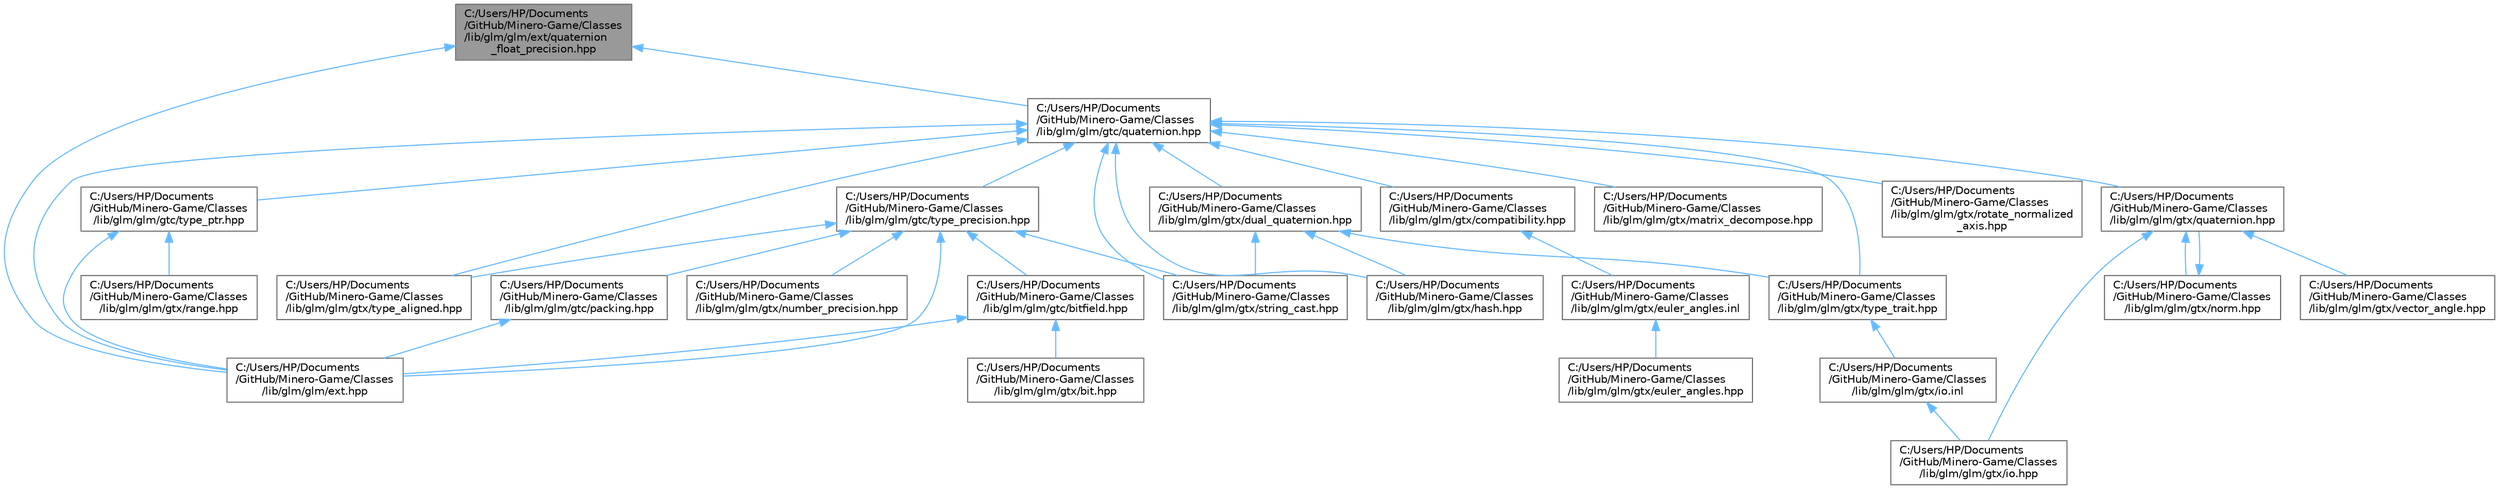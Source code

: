 digraph "C:/Users/HP/Documents/GitHub/Minero-Game/Classes/lib/glm/glm/ext/quaternion_float_precision.hpp"
{
 // LATEX_PDF_SIZE
  bgcolor="transparent";
  edge [fontname=Helvetica,fontsize=10,labelfontname=Helvetica,labelfontsize=10];
  node [fontname=Helvetica,fontsize=10,shape=box,height=0.2,width=0.4];
  Node1 [id="Node000001",label="C:/Users/HP/Documents\l/GitHub/Minero-Game/Classes\l/lib/glm/glm/ext/quaternion\l_float_precision.hpp",height=0.2,width=0.4,color="gray40", fillcolor="grey60", style="filled", fontcolor="black",tooltip=" "];
  Node1 -> Node2 [id="edge73_Node000001_Node000002",dir="back",color="steelblue1",style="solid",tooltip=" "];
  Node2 [id="Node000002",label="C:/Users/HP/Documents\l/GitHub/Minero-Game/Classes\l/lib/glm/glm/ext.hpp",height=0.2,width=0.4,color="grey40", fillcolor="white", style="filled",URL="$_classes_2lib_2glm_2glm_2ext_8hpp.html",tooltip=" "];
  Node1 -> Node3 [id="edge74_Node000001_Node000003",dir="back",color="steelblue1",style="solid",tooltip=" "];
  Node3 [id="Node000003",label="C:/Users/HP/Documents\l/GitHub/Minero-Game/Classes\l/lib/glm/glm/gtc/quaternion.hpp",height=0.2,width=0.4,color="grey40", fillcolor="white", style="filled",URL="$_classes_2lib_2glm_2glm_2gtc_2quaternion_8hpp.html",tooltip=" "];
  Node3 -> Node2 [id="edge75_Node000003_Node000002",dir="back",color="steelblue1",style="solid",tooltip=" "];
  Node3 -> Node4 [id="edge76_Node000003_Node000004",dir="back",color="steelblue1",style="solid",tooltip=" "];
  Node4 [id="Node000004",label="C:/Users/HP/Documents\l/GitHub/Minero-Game/Classes\l/lib/glm/glm/gtc/type_precision.hpp",height=0.2,width=0.4,color="grey40", fillcolor="white", style="filled",URL="$_classes_2lib_2glm_2glm_2gtc_2type__precision_8hpp.html",tooltip=" "];
  Node4 -> Node2 [id="edge77_Node000004_Node000002",dir="back",color="steelblue1",style="solid",tooltip=" "];
  Node4 -> Node5 [id="edge78_Node000004_Node000005",dir="back",color="steelblue1",style="solid",tooltip=" "];
  Node5 [id="Node000005",label="C:/Users/HP/Documents\l/GitHub/Minero-Game/Classes\l/lib/glm/glm/gtc/bitfield.hpp",height=0.2,width=0.4,color="grey40", fillcolor="white", style="filled",URL="$_classes_2lib_2glm_2glm_2gtc_2bitfield_8hpp.html",tooltip=" "];
  Node5 -> Node2 [id="edge79_Node000005_Node000002",dir="back",color="steelblue1",style="solid",tooltip=" "];
  Node5 -> Node6 [id="edge80_Node000005_Node000006",dir="back",color="steelblue1",style="solid",tooltip=" "];
  Node6 [id="Node000006",label="C:/Users/HP/Documents\l/GitHub/Minero-Game/Classes\l/lib/glm/glm/gtx/bit.hpp",height=0.2,width=0.4,color="grey40", fillcolor="white", style="filled",URL="$_classes_2lib_2glm_2glm_2gtx_2bit_8hpp.html",tooltip=" "];
  Node4 -> Node7 [id="edge81_Node000004_Node000007",dir="back",color="steelblue1",style="solid",tooltip=" "];
  Node7 [id="Node000007",label="C:/Users/HP/Documents\l/GitHub/Minero-Game/Classes\l/lib/glm/glm/gtc/packing.hpp",height=0.2,width=0.4,color="grey40", fillcolor="white", style="filled",URL="$_classes_2lib_2glm_2glm_2gtc_2packing_8hpp.html",tooltip=" "];
  Node7 -> Node2 [id="edge82_Node000007_Node000002",dir="back",color="steelblue1",style="solid",tooltip=" "];
  Node4 -> Node8 [id="edge83_Node000004_Node000008",dir="back",color="steelblue1",style="solid",tooltip=" "];
  Node8 [id="Node000008",label="C:/Users/HP/Documents\l/GitHub/Minero-Game/Classes\l/lib/glm/glm/gtx/number_precision.hpp",height=0.2,width=0.4,color="grey40", fillcolor="white", style="filled",URL="$_classes_2lib_2glm_2glm_2gtx_2number__precision_8hpp.html",tooltip=" "];
  Node4 -> Node9 [id="edge84_Node000004_Node000009",dir="back",color="steelblue1",style="solid",tooltip=" "];
  Node9 [id="Node000009",label="C:/Users/HP/Documents\l/GitHub/Minero-Game/Classes\l/lib/glm/glm/gtx/string_cast.hpp",height=0.2,width=0.4,color="grey40", fillcolor="white", style="filled",URL="$_classes_2lib_2glm_2glm_2gtx_2string__cast_8hpp.html",tooltip=" "];
  Node4 -> Node10 [id="edge85_Node000004_Node000010",dir="back",color="steelblue1",style="solid",tooltip=" "];
  Node10 [id="Node000010",label="C:/Users/HP/Documents\l/GitHub/Minero-Game/Classes\l/lib/glm/glm/gtx/type_aligned.hpp",height=0.2,width=0.4,color="grey40", fillcolor="white", style="filled",URL="$_classes_2lib_2glm_2glm_2gtx_2type__aligned_8hpp.html",tooltip=" "];
  Node3 -> Node11 [id="edge86_Node000003_Node000011",dir="back",color="steelblue1",style="solid",tooltip=" "];
  Node11 [id="Node000011",label="C:/Users/HP/Documents\l/GitHub/Minero-Game/Classes\l/lib/glm/glm/gtc/type_ptr.hpp",height=0.2,width=0.4,color="grey40", fillcolor="white", style="filled",URL="$_classes_2lib_2glm_2glm_2gtc_2type__ptr_8hpp.html",tooltip=" "];
  Node11 -> Node2 [id="edge87_Node000011_Node000002",dir="back",color="steelblue1",style="solid",tooltip=" "];
  Node11 -> Node12 [id="edge88_Node000011_Node000012",dir="back",color="steelblue1",style="solid",tooltip=" "];
  Node12 [id="Node000012",label="C:/Users/HP/Documents\l/GitHub/Minero-Game/Classes\l/lib/glm/glm/gtx/range.hpp",height=0.2,width=0.4,color="grey40", fillcolor="white", style="filled",URL="$_classes_2lib_2glm_2glm_2gtx_2range_8hpp.html",tooltip=" "];
  Node3 -> Node13 [id="edge89_Node000003_Node000013",dir="back",color="steelblue1",style="solid",tooltip=" "];
  Node13 [id="Node000013",label="C:/Users/HP/Documents\l/GitHub/Minero-Game/Classes\l/lib/glm/glm/gtx/compatibility.hpp",height=0.2,width=0.4,color="grey40", fillcolor="white", style="filled",URL="$_classes_2lib_2glm_2glm_2gtx_2compatibility_8hpp.html",tooltip=" "];
  Node13 -> Node14 [id="edge90_Node000013_Node000014",dir="back",color="steelblue1",style="solid",tooltip=" "];
  Node14 [id="Node000014",label="C:/Users/HP/Documents\l/GitHub/Minero-Game/Classes\l/lib/glm/glm/gtx/euler_angles.inl",height=0.2,width=0.4,color="grey40", fillcolor="white", style="filled",URL="$_classes_2lib_2glm_2glm_2gtx_2euler__angles_8inl.html",tooltip=" "];
  Node14 -> Node15 [id="edge91_Node000014_Node000015",dir="back",color="steelblue1",style="solid",tooltip=" "];
  Node15 [id="Node000015",label="C:/Users/HP/Documents\l/GitHub/Minero-Game/Classes\l/lib/glm/glm/gtx/euler_angles.hpp",height=0.2,width=0.4,color="grey40", fillcolor="white", style="filled",URL="$_classes_2lib_2glm_2glm_2gtx_2euler__angles_8hpp.html",tooltip=" "];
  Node3 -> Node16 [id="edge92_Node000003_Node000016",dir="back",color="steelblue1",style="solid",tooltip=" "];
  Node16 [id="Node000016",label="C:/Users/HP/Documents\l/GitHub/Minero-Game/Classes\l/lib/glm/glm/gtx/dual_quaternion.hpp",height=0.2,width=0.4,color="grey40", fillcolor="white", style="filled",URL="$_classes_2lib_2glm_2glm_2gtx_2dual__quaternion_8hpp.html",tooltip=" "];
  Node16 -> Node17 [id="edge93_Node000016_Node000017",dir="back",color="steelblue1",style="solid",tooltip=" "];
  Node17 [id="Node000017",label="C:/Users/HP/Documents\l/GitHub/Minero-Game/Classes\l/lib/glm/glm/gtx/hash.hpp",height=0.2,width=0.4,color="grey40", fillcolor="white", style="filled",URL="$_classes_2lib_2glm_2glm_2gtx_2hash_8hpp.html",tooltip=" "];
  Node16 -> Node9 [id="edge94_Node000016_Node000009",dir="back",color="steelblue1",style="solid",tooltip=" "];
  Node16 -> Node18 [id="edge95_Node000016_Node000018",dir="back",color="steelblue1",style="solid",tooltip=" "];
  Node18 [id="Node000018",label="C:/Users/HP/Documents\l/GitHub/Minero-Game/Classes\l/lib/glm/glm/gtx/type_trait.hpp",height=0.2,width=0.4,color="grey40", fillcolor="white", style="filled",URL="$_classes_2lib_2glm_2glm_2gtx_2type__trait_8hpp.html",tooltip=" "];
  Node18 -> Node19 [id="edge96_Node000018_Node000019",dir="back",color="steelblue1",style="solid",tooltip=" "];
  Node19 [id="Node000019",label="C:/Users/HP/Documents\l/GitHub/Minero-Game/Classes\l/lib/glm/glm/gtx/io.inl",height=0.2,width=0.4,color="grey40", fillcolor="white", style="filled",URL="$_classes_2lib_2glm_2glm_2gtx_2io_8inl.html",tooltip=" "];
  Node19 -> Node20 [id="edge97_Node000019_Node000020",dir="back",color="steelblue1",style="solid",tooltip=" "];
  Node20 [id="Node000020",label="C:/Users/HP/Documents\l/GitHub/Minero-Game/Classes\l/lib/glm/glm/gtx/io.hpp",height=0.2,width=0.4,color="grey40", fillcolor="white", style="filled",URL="$_classes_2lib_2glm_2glm_2gtx_2io_8hpp.html",tooltip=" "];
  Node3 -> Node17 [id="edge98_Node000003_Node000017",dir="back",color="steelblue1",style="solid",tooltip=" "];
  Node3 -> Node21 [id="edge99_Node000003_Node000021",dir="back",color="steelblue1",style="solid",tooltip=" "];
  Node21 [id="Node000021",label="C:/Users/HP/Documents\l/GitHub/Minero-Game/Classes\l/lib/glm/glm/gtx/matrix_decompose.hpp",height=0.2,width=0.4,color="grey40", fillcolor="white", style="filled",URL="$_classes_2lib_2glm_2glm_2gtx_2matrix__decompose_8hpp.html",tooltip=" "];
  Node3 -> Node22 [id="edge100_Node000003_Node000022",dir="back",color="steelblue1",style="solid",tooltip=" "];
  Node22 [id="Node000022",label="C:/Users/HP/Documents\l/GitHub/Minero-Game/Classes\l/lib/glm/glm/gtx/quaternion.hpp",height=0.2,width=0.4,color="grey40", fillcolor="white", style="filled",URL="$_classes_2lib_2glm_2glm_2gtx_2quaternion_8hpp.html",tooltip=" "];
  Node22 -> Node20 [id="edge101_Node000022_Node000020",dir="back",color="steelblue1",style="solid",tooltip=" "];
  Node22 -> Node23 [id="edge102_Node000022_Node000023",dir="back",color="steelblue1",style="solid",tooltip=" "];
  Node23 [id="Node000023",label="C:/Users/HP/Documents\l/GitHub/Minero-Game/Classes\l/lib/glm/glm/gtx/norm.hpp",height=0.2,width=0.4,color="grey40", fillcolor="white", style="filled",URL="$_classes_2lib_2glm_2glm_2gtx_2norm_8hpp.html",tooltip=" "];
  Node23 -> Node22 [id="edge103_Node000023_Node000022",dir="back",color="steelblue1",style="solid",tooltip=" "];
  Node22 -> Node24 [id="edge104_Node000022_Node000024",dir="back",color="steelblue1",style="solid",tooltip=" "];
  Node24 [id="Node000024",label="C:/Users/HP/Documents\l/GitHub/Minero-Game/Classes\l/lib/glm/glm/gtx/vector_angle.hpp",height=0.2,width=0.4,color="grey40", fillcolor="white", style="filled",URL="$_classes_2lib_2glm_2glm_2gtx_2vector__angle_8hpp.html",tooltip=" "];
  Node3 -> Node25 [id="edge105_Node000003_Node000025",dir="back",color="steelblue1",style="solid",tooltip=" "];
  Node25 [id="Node000025",label="C:/Users/HP/Documents\l/GitHub/Minero-Game/Classes\l/lib/glm/glm/gtx/rotate_normalized\l_axis.hpp",height=0.2,width=0.4,color="grey40", fillcolor="white", style="filled",URL="$_classes_2lib_2glm_2glm_2gtx_2rotate__normalized__axis_8hpp.html",tooltip=" "];
  Node3 -> Node9 [id="edge106_Node000003_Node000009",dir="back",color="steelblue1",style="solid",tooltip=" "];
  Node3 -> Node10 [id="edge107_Node000003_Node000010",dir="back",color="steelblue1",style="solid",tooltip=" "];
  Node3 -> Node18 [id="edge108_Node000003_Node000018",dir="back",color="steelblue1",style="solid",tooltip=" "];
}
